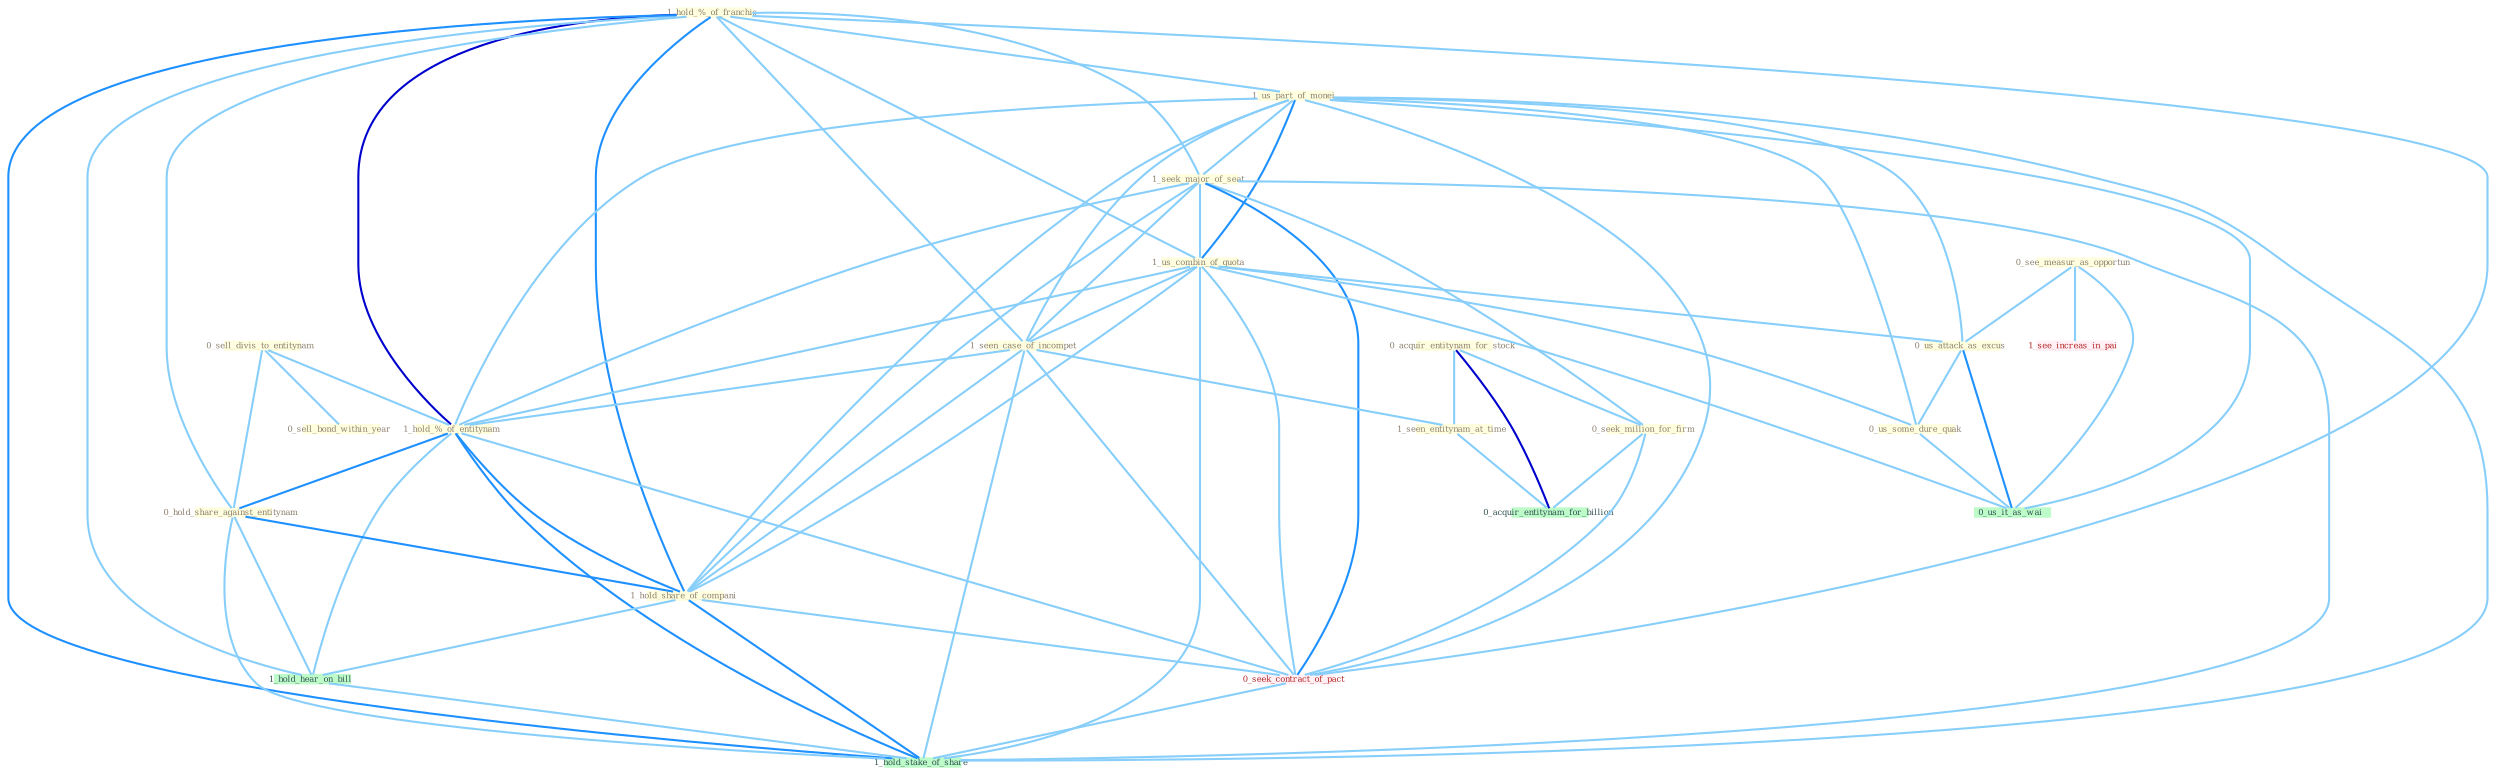 Graph G{ 
    node
    [shape=polygon,style=filled,width=.5,height=.06,color="#BDFCC9",fixedsize=true,fontsize=4,
    fontcolor="#2f4f4f"];
    {node
    [color="#ffffe0", fontcolor="#8b7d6b"] "1_hold_%_of_franchis " "1_us_part_of_monei " "0_acquir_entitynam_for_stock " "1_seek_major_of_seat " "0_see_measur_as_opportun " "1_us_combin_of_quota " "1_seen_case_of_incompet " "0_seek_million_for_firm " "0_sell_divis_to_entitynam " "1_hold_%_of_entitynam " "1_seen_entitynam_at_time " "0_us_attack_as_excus " "0_hold_share_against_entitynam " "1_hold_share_of_compani " "0_us_some_dure_quak " "0_sell_bond_within_year "}
{node [color="#fff0f5", fontcolor="#b22222"] "0_seek_contract_of_pact " "1_see_increas_in_pai "}
edge [color="#B0E2FF"];

	"1_hold_%_of_franchis " -- "1_us_part_of_monei " [w="1", color="#87cefa" ];
	"1_hold_%_of_franchis " -- "1_seek_major_of_seat " [w="1", color="#87cefa" ];
	"1_hold_%_of_franchis " -- "1_us_combin_of_quota " [w="1", color="#87cefa" ];
	"1_hold_%_of_franchis " -- "1_seen_case_of_incompet " [w="1", color="#87cefa" ];
	"1_hold_%_of_franchis " -- "1_hold_%_of_entitynam " [w="3", color="#0000cd" , len=0.6];
	"1_hold_%_of_franchis " -- "0_hold_share_against_entitynam " [w="1", color="#87cefa" ];
	"1_hold_%_of_franchis " -- "1_hold_share_of_compani " [w="2", color="#1e90ff" , len=0.8];
	"1_hold_%_of_franchis " -- "0_seek_contract_of_pact " [w="1", color="#87cefa" ];
	"1_hold_%_of_franchis " -- "1_hold_hear_on_bill " [w="1", color="#87cefa" ];
	"1_hold_%_of_franchis " -- "1_hold_stake_of_share " [w="2", color="#1e90ff" , len=0.8];
	"1_us_part_of_monei " -- "1_seek_major_of_seat " [w="1", color="#87cefa" ];
	"1_us_part_of_monei " -- "1_us_combin_of_quota " [w="2", color="#1e90ff" , len=0.8];
	"1_us_part_of_monei " -- "1_seen_case_of_incompet " [w="1", color="#87cefa" ];
	"1_us_part_of_monei " -- "1_hold_%_of_entitynam " [w="1", color="#87cefa" ];
	"1_us_part_of_monei " -- "0_us_attack_as_excus " [w="1", color="#87cefa" ];
	"1_us_part_of_monei " -- "1_hold_share_of_compani " [w="1", color="#87cefa" ];
	"1_us_part_of_monei " -- "0_us_some_dure_quak " [w="1", color="#87cefa" ];
	"1_us_part_of_monei " -- "0_seek_contract_of_pact " [w="1", color="#87cefa" ];
	"1_us_part_of_monei " -- "0_us_it_as_wai " [w="1", color="#87cefa" ];
	"1_us_part_of_monei " -- "1_hold_stake_of_share " [w="1", color="#87cefa" ];
	"0_acquir_entitynam_for_stock " -- "0_seek_million_for_firm " [w="1", color="#87cefa" ];
	"0_acquir_entitynam_for_stock " -- "1_seen_entitynam_at_time " [w="1", color="#87cefa" ];
	"0_acquir_entitynam_for_stock " -- "0_acquir_entitynam_for_billion " [w="3", color="#0000cd" , len=0.6];
	"1_seek_major_of_seat " -- "1_us_combin_of_quota " [w="1", color="#87cefa" ];
	"1_seek_major_of_seat " -- "1_seen_case_of_incompet " [w="1", color="#87cefa" ];
	"1_seek_major_of_seat " -- "0_seek_million_for_firm " [w="1", color="#87cefa" ];
	"1_seek_major_of_seat " -- "1_hold_%_of_entitynam " [w="1", color="#87cefa" ];
	"1_seek_major_of_seat " -- "1_hold_share_of_compani " [w="1", color="#87cefa" ];
	"1_seek_major_of_seat " -- "0_seek_contract_of_pact " [w="2", color="#1e90ff" , len=0.8];
	"1_seek_major_of_seat " -- "1_hold_stake_of_share " [w="1", color="#87cefa" ];
	"0_see_measur_as_opportun " -- "0_us_attack_as_excus " [w="1", color="#87cefa" ];
	"0_see_measur_as_opportun " -- "0_us_it_as_wai " [w="1", color="#87cefa" ];
	"0_see_measur_as_opportun " -- "1_see_increas_in_pai " [w="1", color="#87cefa" ];
	"1_us_combin_of_quota " -- "1_seen_case_of_incompet " [w="1", color="#87cefa" ];
	"1_us_combin_of_quota " -- "1_hold_%_of_entitynam " [w="1", color="#87cefa" ];
	"1_us_combin_of_quota " -- "0_us_attack_as_excus " [w="1", color="#87cefa" ];
	"1_us_combin_of_quota " -- "1_hold_share_of_compani " [w="1", color="#87cefa" ];
	"1_us_combin_of_quota " -- "0_us_some_dure_quak " [w="1", color="#87cefa" ];
	"1_us_combin_of_quota " -- "0_seek_contract_of_pact " [w="1", color="#87cefa" ];
	"1_us_combin_of_quota " -- "0_us_it_as_wai " [w="1", color="#87cefa" ];
	"1_us_combin_of_quota " -- "1_hold_stake_of_share " [w="1", color="#87cefa" ];
	"1_seen_case_of_incompet " -- "1_hold_%_of_entitynam " [w="1", color="#87cefa" ];
	"1_seen_case_of_incompet " -- "1_seen_entitynam_at_time " [w="1", color="#87cefa" ];
	"1_seen_case_of_incompet " -- "1_hold_share_of_compani " [w="1", color="#87cefa" ];
	"1_seen_case_of_incompet " -- "0_seek_contract_of_pact " [w="1", color="#87cefa" ];
	"1_seen_case_of_incompet " -- "1_hold_stake_of_share " [w="1", color="#87cefa" ];
	"0_seek_million_for_firm " -- "0_seek_contract_of_pact " [w="1", color="#87cefa" ];
	"0_seek_million_for_firm " -- "0_acquir_entitynam_for_billion " [w="1", color="#87cefa" ];
	"0_sell_divis_to_entitynam " -- "1_hold_%_of_entitynam " [w="1", color="#87cefa" ];
	"0_sell_divis_to_entitynam " -- "0_hold_share_against_entitynam " [w="1", color="#87cefa" ];
	"0_sell_divis_to_entitynam " -- "0_sell_bond_within_year " [w="1", color="#87cefa" ];
	"1_hold_%_of_entitynam " -- "0_hold_share_against_entitynam " [w="2", color="#1e90ff" , len=0.8];
	"1_hold_%_of_entitynam " -- "1_hold_share_of_compani " [w="2", color="#1e90ff" , len=0.8];
	"1_hold_%_of_entitynam " -- "0_seek_contract_of_pact " [w="1", color="#87cefa" ];
	"1_hold_%_of_entitynam " -- "1_hold_hear_on_bill " [w="1", color="#87cefa" ];
	"1_hold_%_of_entitynam " -- "1_hold_stake_of_share " [w="2", color="#1e90ff" , len=0.8];
	"1_seen_entitynam_at_time " -- "0_acquir_entitynam_for_billion " [w="1", color="#87cefa" ];
	"0_us_attack_as_excus " -- "0_us_some_dure_quak " [w="1", color="#87cefa" ];
	"0_us_attack_as_excus " -- "0_us_it_as_wai " [w="2", color="#1e90ff" , len=0.8];
	"0_hold_share_against_entitynam " -- "1_hold_share_of_compani " [w="2", color="#1e90ff" , len=0.8];
	"0_hold_share_against_entitynam " -- "1_hold_hear_on_bill " [w="1", color="#87cefa" ];
	"0_hold_share_against_entitynam " -- "1_hold_stake_of_share " [w="1", color="#87cefa" ];
	"1_hold_share_of_compani " -- "0_seek_contract_of_pact " [w="1", color="#87cefa" ];
	"1_hold_share_of_compani " -- "1_hold_hear_on_bill " [w="1", color="#87cefa" ];
	"1_hold_share_of_compani " -- "1_hold_stake_of_share " [w="2", color="#1e90ff" , len=0.8];
	"0_us_some_dure_quak " -- "0_us_it_as_wai " [w="1", color="#87cefa" ];
	"0_seek_contract_of_pact " -- "1_hold_stake_of_share " [w="1", color="#87cefa" ];
	"1_hold_hear_on_bill " -- "1_hold_stake_of_share " [w="1", color="#87cefa" ];
}